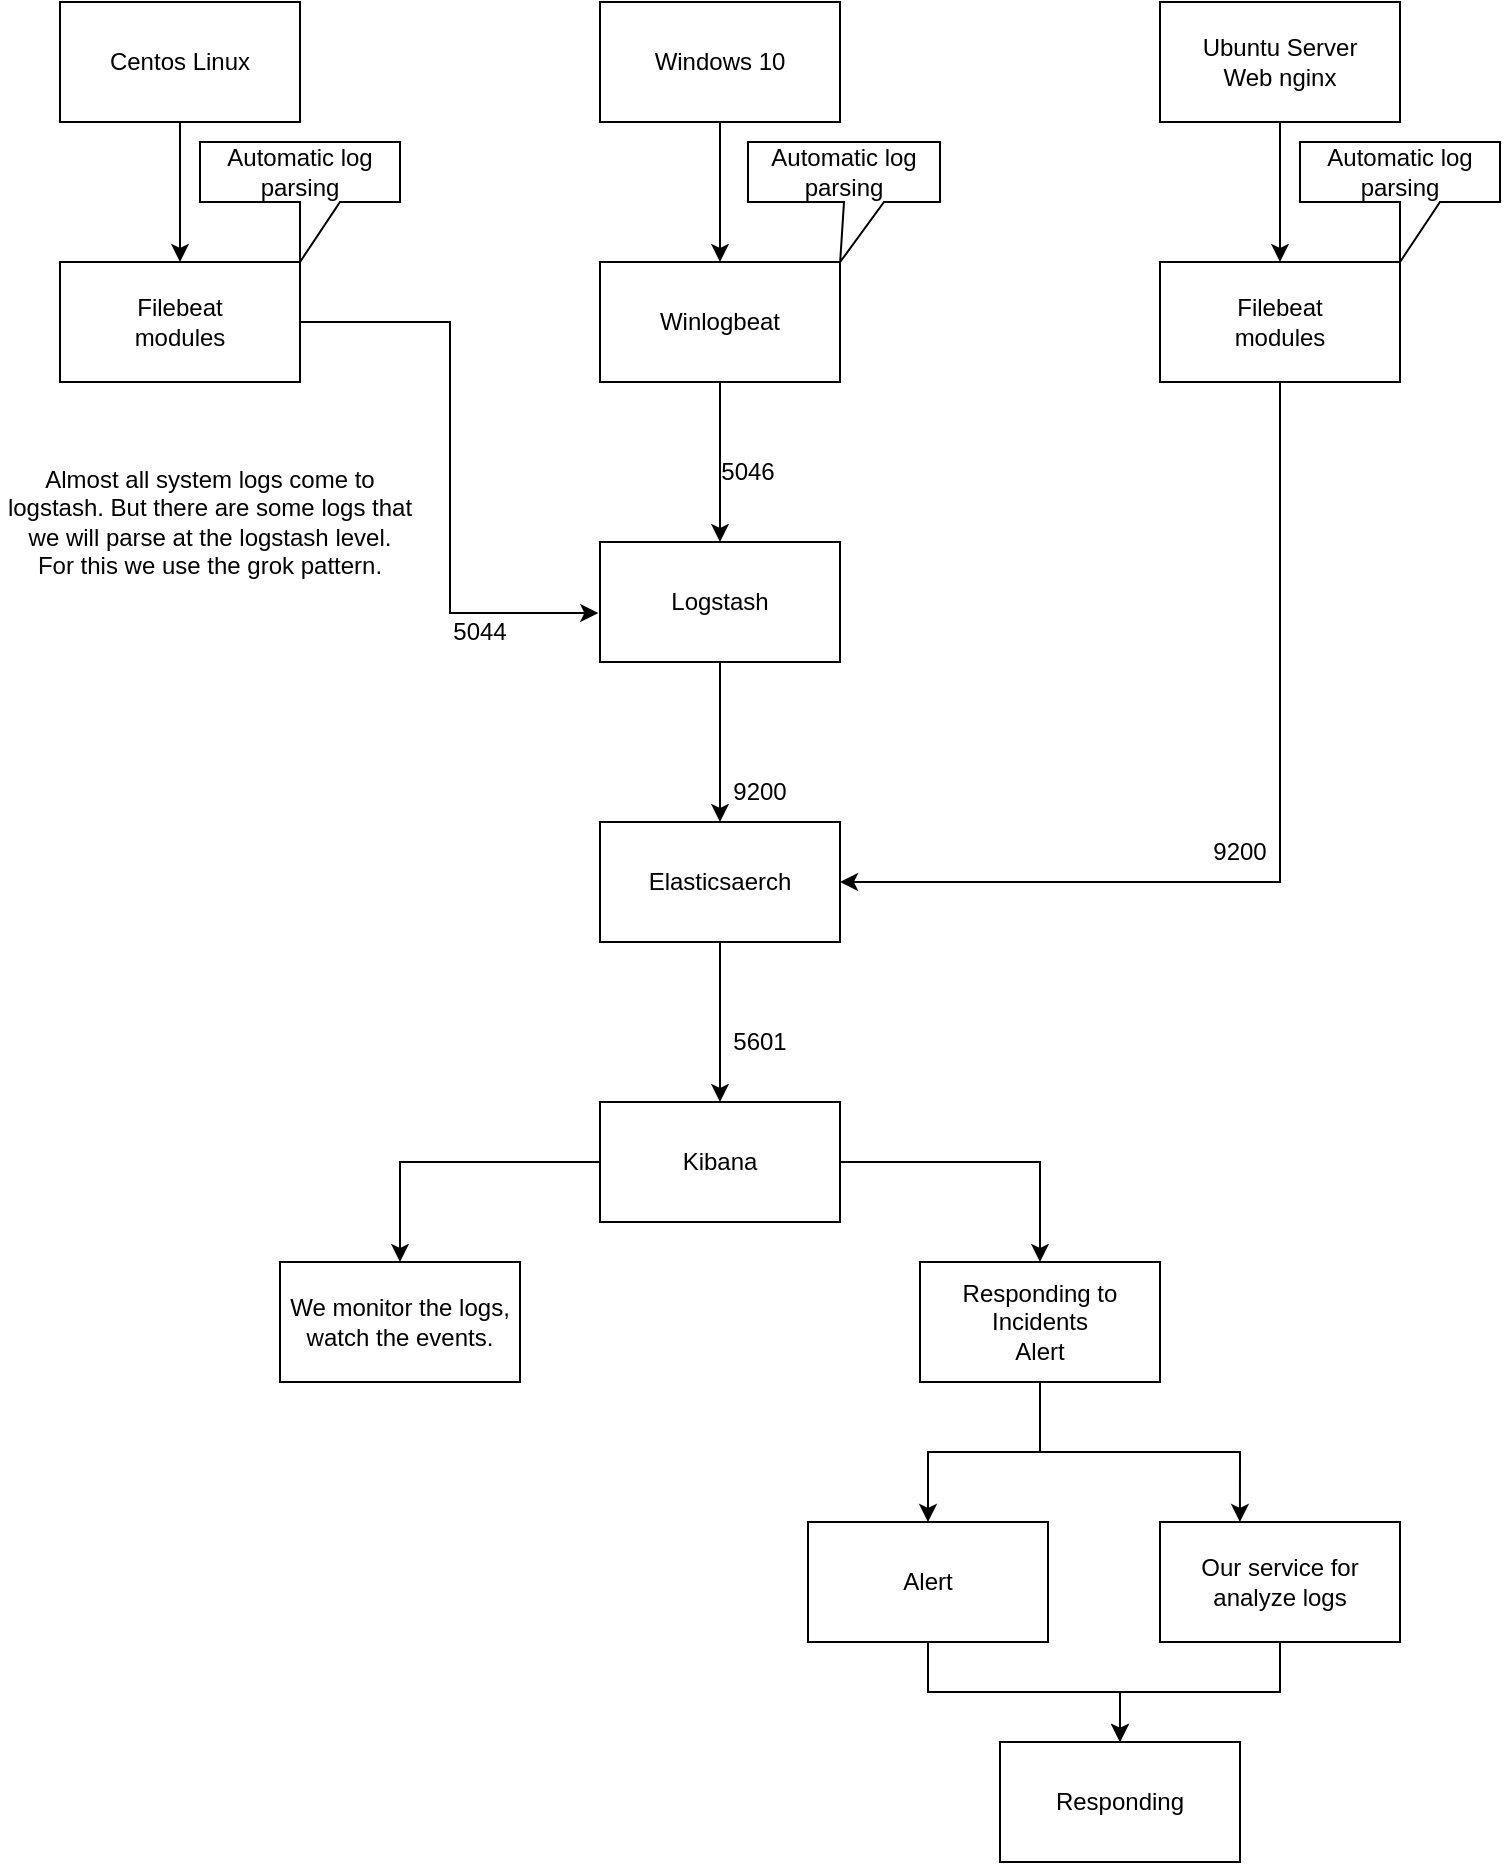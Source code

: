 <mxfile version="17.4.5" type="github">
  <diagram id="86TFOu_h3HSJ_OIck4B-" name="Page-1">
    <mxGraphModel dx="1422" dy="794" grid="1" gridSize="10" guides="1" tooltips="1" connect="1" arrows="1" fold="1" page="1" pageScale="1" pageWidth="827" pageHeight="1169" math="0" shadow="0">
      <root>
        <mxCell id="0" />
        <mxCell id="1" parent="0" />
        <mxCell id="Su1JNvKTHquxXL3rGHuS-11" style="edgeStyle=orthogonalEdgeStyle;rounded=0;orthogonalLoop=1;jettySize=auto;html=1;" parent="1" source="Su1JNvKTHquxXL3rGHuS-1" target="Su1JNvKTHquxXL3rGHuS-4" edge="1">
          <mxGeometry relative="1" as="geometry" />
        </mxCell>
        <mxCell id="Su1JNvKTHquxXL3rGHuS-1" value="Centos Linux" style="rounded=0;whiteSpace=wrap;html=1;" parent="1" vertex="1">
          <mxGeometry x="70" y="50" width="120" height="60" as="geometry" />
        </mxCell>
        <mxCell id="Su1JNvKTHquxXL3rGHuS-13" style="edgeStyle=orthogonalEdgeStyle;rounded=0;orthogonalLoop=1;jettySize=auto;html=1;" parent="1" source="Su1JNvKTHquxXL3rGHuS-2" target="Su1JNvKTHquxXL3rGHuS-6" edge="1">
          <mxGeometry relative="1" as="geometry" />
        </mxCell>
        <mxCell id="Su1JNvKTHquxXL3rGHuS-2" value="Ubuntu Server&lt;br&gt;Web nginx" style="rounded=0;whiteSpace=wrap;html=1;" parent="1" vertex="1">
          <mxGeometry x="620" y="50" width="120" height="60" as="geometry" />
        </mxCell>
        <mxCell id="Su1JNvKTHquxXL3rGHuS-12" style="edgeStyle=orthogonalEdgeStyle;rounded=0;orthogonalLoop=1;jettySize=auto;html=1;" parent="1" source="Su1JNvKTHquxXL3rGHuS-3" target="Su1JNvKTHquxXL3rGHuS-5" edge="1">
          <mxGeometry relative="1" as="geometry" />
        </mxCell>
        <mxCell id="Su1JNvKTHquxXL3rGHuS-3" value="Windows 10" style="rounded=0;whiteSpace=wrap;html=1;" parent="1" vertex="1">
          <mxGeometry x="340" y="50" width="120" height="60" as="geometry" />
        </mxCell>
        <mxCell id="Su1JNvKTHquxXL3rGHuS-16" style="edgeStyle=orthogonalEdgeStyle;rounded=0;orthogonalLoop=1;jettySize=auto;html=1;entryX=-0.007;entryY=0.592;entryDx=0;entryDy=0;entryPerimeter=0;" parent="1" source="Su1JNvKTHquxXL3rGHuS-4" target="Su1JNvKTHquxXL3rGHuS-7" edge="1">
          <mxGeometry relative="1" as="geometry" />
        </mxCell>
        <mxCell id="Su1JNvKTHquxXL3rGHuS-4" value="Filebeat&lt;br&gt;modules" style="rounded=0;whiteSpace=wrap;html=1;" parent="1" vertex="1">
          <mxGeometry x="70" y="180" width="120" height="60" as="geometry" />
        </mxCell>
        <mxCell id="Su1JNvKTHquxXL3rGHuS-14" style="edgeStyle=orthogonalEdgeStyle;rounded=0;orthogonalLoop=1;jettySize=auto;html=1;entryX=0.5;entryY=0;entryDx=0;entryDy=0;" parent="1" source="Su1JNvKTHquxXL3rGHuS-5" target="Su1JNvKTHquxXL3rGHuS-7" edge="1">
          <mxGeometry relative="1" as="geometry" />
        </mxCell>
        <mxCell id="Su1JNvKTHquxXL3rGHuS-5" value="Winlogbeat&lt;br&gt;" style="rounded=0;whiteSpace=wrap;html=1;" parent="1" vertex="1">
          <mxGeometry x="340" y="180" width="120" height="60" as="geometry" />
        </mxCell>
        <mxCell id="Su1JNvKTHquxXL3rGHuS-15" style="edgeStyle=orthogonalEdgeStyle;rounded=0;orthogonalLoop=1;jettySize=auto;html=1;entryX=1;entryY=0.5;entryDx=0;entryDy=0;" parent="1" source="Su1JNvKTHquxXL3rGHuS-6" target="Su1JNvKTHquxXL3rGHuS-8" edge="1">
          <mxGeometry relative="1" as="geometry">
            <Array as="points">
              <mxPoint x="680" y="490" />
            </Array>
          </mxGeometry>
        </mxCell>
        <mxCell id="Su1JNvKTHquxXL3rGHuS-6" value="Filebeat&lt;br&gt;modules" style="rounded=0;whiteSpace=wrap;html=1;" parent="1" vertex="1">
          <mxGeometry x="620" y="180" width="120" height="60" as="geometry" />
        </mxCell>
        <mxCell id="Su1JNvKTHquxXL3rGHuS-17" style="edgeStyle=orthogonalEdgeStyle;rounded=0;orthogonalLoop=1;jettySize=auto;html=1;" parent="1" source="Su1JNvKTHquxXL3rGHuS-7" target="Su1JNvKTHquxXL3rGHuS-8" edge="1">
          <mxGeometry relative="1" as="geometry" />
        </mxCell>
        <mxCell id="Su1JNvKTHquxXL3rGHuS-7" value="Logstash" style="rounded=0;whiteSpace=wrap;html=1;" parent="1" vertex="1">
          <mxGeometry x="340" y="320" width="120" height="60" as="geometry" />
        </mxCell>
        <mxCell id="Su1JNvKTHquxXL3rGHuS-18" style="edgeStyle=orthogonalEdgeStyle;rounded=0;orthogonalLoop=1;jettySize=auto;html=1;entryX=0.5;entryY=0;entryDx=0;entryDy=0;" parent="1" source="Su1JNvKTHquxXL3rGHuS-8" target="Su1JNvKTHquxXL3rGHuS-9" edge="1">
          <mxGeometry relative="1" as="geometry">
            <mxPoint x="400" y="590" as="targetPoint" />
          </mxGeometry>
        </mxCell>
        <mxCell id="Su1JNvKTHquxXL3rGHuS-8" value="Elasticsaerch" style="rounded=0;whiteSpace=wrap;html=1;" parent="1" vertex="1">
          <mxGeometry x="340" y="460" width="120" height="60" as="geometry" />
        </mxCell>
        <mxCell id="Su1JNvKTHquxXL3rGHuS-40" style="edgeStyle=orthogonalEdgeStyle;rounded=0;orthogonalLoop=1;jettySize=auto;html=1;entryX=0.5;entryY=0;entryDx=0;entryDy=0;" parent="1" source="Su1JNvKTHquxXL3rGHuS-9" target="Su1JNvKTHquxXL3rGHuS-38" edge="1">
          <mxGeometry relative="1" as="geometry" />
        </mxCell>
        <mxCell id="Su1JNvKTHquxXL3rGHuS-41" style="edgeStyle=orthogonalEdgeStyle;rounded=0;orthogonalLoop=1;jettySize=auto;html=1;" parent="1" source="Su1JNvKTHquxXL3rGHuS-9" target="Su1JNvKTHquxXL3rGHuS-39" edge="1">
          <mxGeometry relative="1" as="geometry" />
        </mxCell>
        <mxCell id="Su1JNvKTHquxXL3rGHuS-9" value="Kibana" style="rounded=0;whiteSpace=wrap;html=1;" parent="1" vertex="1">
          <mxGeometry x="340" y="600" width="120" height="60" as="geometry" />
        </mxCell>
        <mxCell id="Su1JNvKTHquxXL3rGHuS-19" value="Automatic log parsing" style="shape=callout;whiteSpace=wrap;html=1;perimeter=calloutPerimeter;" parent="1" vertex="1">
          <mxGeometry x="140" y="120" width="100" height="60" as="geometry" />
        </mxCell>
        <mxCell id="Su1JNvKTHquxXL3rGHuS-20" value="Automatic log parsing" style="shape=callout;whiteSpace=wrap;html=1;perimeter=calloutPerimeter;position2=0.48;" parent="1" vertex="1">
          <mxGeometry x="414" y="120" width="96" height="60" as="geometry" />
        </mxCell>
        <mxCell id="Su1JNvKTHquxXL3rGHuS-21" value="Automatic log parsing" style="shape=callout;whiteSpace=wrap;html=1;perimeter=calloutPerimeter;" parent="1" vertex="1">
          <mxGeometry x="690" y="120" width="100" height="60" as="geometry" />
        </mxCell>
        <mxCell id="Su1JNvKTHquxXL3rGHuS-23" value="&lt;div&gt;Almost all system logs come to logstash. But there are some logs that we will parse at the logstash level.&lt;/div&gt;&lt;div&gt;For this we use the grok pattern.&lt;/div&gt;" style="text;html=1;strokeColor=none;fillColor=none;align=center;verticalAlign=middle;whiteSpace=wrap;rounded=0;" parent="1" vertex="1">
          <mxGeometry x="40" y="260" width="210" height="100" as="geometry" />
        </mxCell>
        <mxCell id="Su1JNvKTHquxXL3rGHuS-33" value="5044" style="text;html=1;strokeColor=none;fillColor=none;align=center;verticalAlign=middle;whiteSpace=wrap;rounded=0;" parent="1" vertex="1">
          <mxGeometry x="250" y="350" width="60" height="30" as="geometry" />
        </mxCell>
        <mxCell id="Su1JNvKTHquxXL3rGHuS-34" value="5046" style="text;html=1;strokeColor=none;fillColor=none;align=center;verticalAlign=middle;whiteSpace=wrap;rounded=0;" parent="1" vertex="1">
          <mxGeometry x="384" y="270" width="60" height="30" as="geometry" />
        </mxCell>
        <mxCell id="Su1JNvKTHquxXL3rGHuS-35" value="9200" style="text;html=1;strokeColor=none;fillColor=none;align=center;verticalAlign=middle;whiteSpace=wrap;rounded=0;" parent="1" vertex="1">
          <mxGeometry x="630" y="460" width="60" height="30" as="geometry" />
        </mxCell>
        <mxCell id="Su1JNvKTHquxXL3rGHuS-36" value="9200" style="text;html=1;strokeColor=none;fillColor=none;align=center;verticalAlign=middle;whiteSpace=wrap;rounded=0;" parent="1" vertex="1">
          <mxGeometry x="390" y="430" width="60" height="30" as="geometry" />
        </mxCell>
        <mxCell id="Su1JNvKTHquxXL3rGHuS-37" value="5601" style="text;html=1;strokeColor=none;fillColor=none;align=center;verticalAlign=middle;whiteSpace=wrap;rounded=0;" parent="1" vertex="1">
          <mxGeometry x="390" y="555" width="60" height="30" as="geometry" />
        </mxCell>
        <mxCell id="Su1JNvKTHquxXL3rGHuS-38" value="We monitor the logs, watch the events." style="rounded=0;whiteSpace=wrap;html=1;" parent="1" vertex="1">
          <mxGeometry x="180" y="680" width="120" height="60" as="geometry" />
        </mxCell>
        <mxCell id="Su1JNvKTHquxXL3rGHuS-44" style="edgeStyle=orthogonalEdgeStyle;rounded=0;orthogonalLoop=1;jettySize=auto;html=1;" parent="1" source="Su1JNvKTHquxXL3rGHuS-39" target="Su1JNvKTHquxXL3rGHuS-42" edge="1">
          <mxGeometry relative="1" as="geometry" />
        </mxCell>
        <mxCell id="Su1JNvKTHquxXL3rGHuS-45" style="edgeStyle=orthogonalEdgeStyle;rounded=0;orthogonalLoop=1;jettySize=auto;html=1;entryX=0.333;entryY=0;entryDx=0;entryDy=0;entryPerimeter=0;" parent="1" source="Su1JNvKTHquxXL3rGHuS-39" target="Su1JNvKTHquxXL3rGHuS-43" edge="1">
          <mxGeometry relative="1" as="geometry" />
        </mxCell>
        <mxCell id="Su1JNvKTHquxXL3rGHuS-39" value="&lt;div&gt;Responding to Incidents&lt;/div&gt;&lt;div&gt;Alert&lt;/div&gt;" style="rounded=0;whiteSpace=wrap;html=1;" parent="1" vertex="1">
          <mxGeometry x="500" y="680" width="120" height="60" as="geometry" />
        </mxCell>
        <mxCell id="Su1JNvKTHquxXL3rGHuS-47" style="edgeStyle=orthogonalEdgeStyle;rounded=0;orthogonalLoop=1;jettySize=auto;html=1;entryX=0.5;entryY=0;entryDx=0;entryDy=0;" parent="1" source="Su1JNvKTHquxXL3rGHuS-42" target="Su1JNvKTHquxXL3rGHuS-46" edge="1">
          <mxGeometry relative="1" as="geometry" />
        </mxCell>
        <mxCell id="Su1JNvKTHquxXL3rGHuS-42" value="Alert" style="rounded=0;whiteSpace=wrap;html=1;" parent="1" vertex="1">
          <mxGeometry x="444" y="810" width="120" height="60" as="geometry" />
        </mxCell>
        <mxCell id="Su1JNvKTHquxXL3rGHuS-48" style="edgeStyle=orthogonalEdgeStyle;rounded=0;orthogonalLoop=1;jettySize=auto;html=1;entryX=0.5;entryY=0;entryDx=0;entryDy=0;" parent="1" source="Su1JNvKTHquxXL3rGHuS-43" target="Su1JNvKTHquxXL3rGHuS-46" edge="1">
          <mxGeometry relative="1" as="geometry" />
        </mxCell>
        <mxCell id="Su1JNvKTHquxXL3rGHuS-43" value="Our service for analyze logs" style="rounded=0;whiteSpace=wrap;html=1;" parent="1" vertex="1">
          <mxGeometry x="620" y="810" width="120" height="60" as="geometry" />
        </mxCell>
        <mxCell id="Su1JNvKTHquxXL3rGHuS-46" value="Responding" style="rounded=0;whiteSpace=wrap;html=1;" parent="1" vertex="1">
          <mxGeometry x="540" y="920" width="120" height="60" as="geometry" />
        </mxCell>
      </root>
    </mxGraphModel>
  </diagram>
</mxfile>
